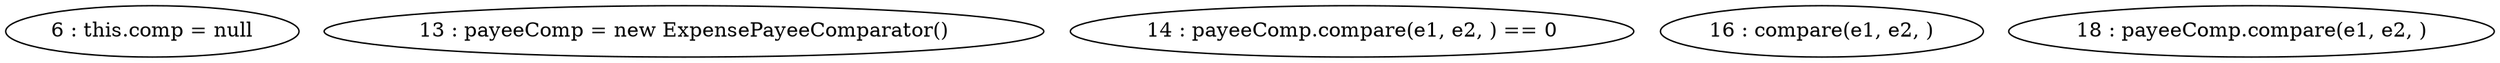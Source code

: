 digraph G {
"6 : this.comp = null"
"13 : payeeComp = new ExpensePayeeComparator()"
"14 : payeeComp.compare(e1, e2, ) == 0"
"16 : compare(e1, e2, )"
"18 : payeeComp.compare(e1, e2, )"
}